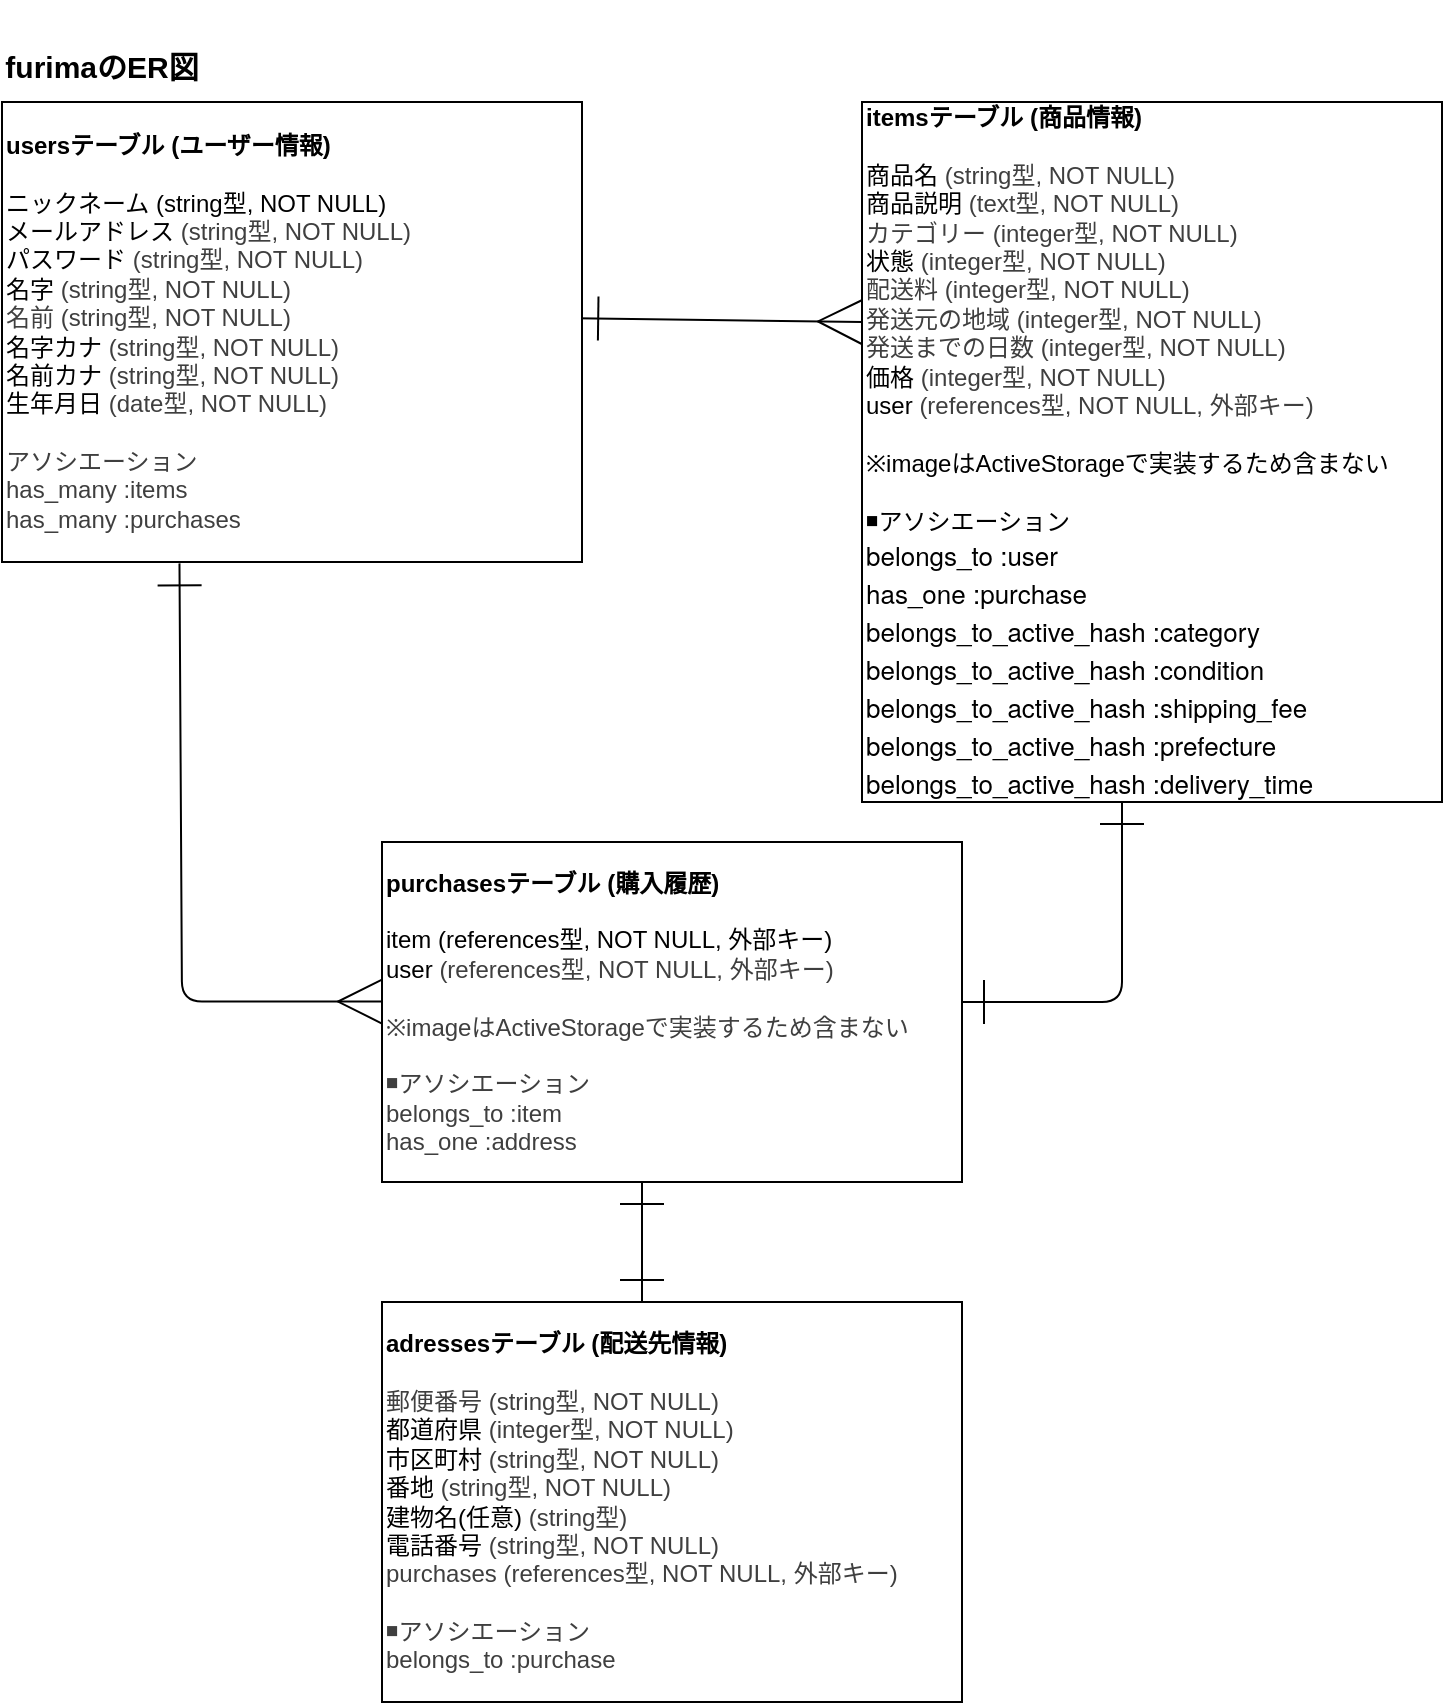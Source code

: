 <mxfile>
    <diagram id="U4kIuRbhecO1QbRN89tV" name="ページ1">
        <mxGraphModel dx="1888" dy="1595" grid="1" gridSize="10" guides="1" tooltips="1" connect="1" arrows="1" fold="1" page="1" pageScale="1" pageWidth="827" pageHeight="1169" math="0" shadow="0">
            <root>
                <mxCell id="0"/>
                <mxCell id="1" parent="0"/>
                <mxCell id="4" value="&lt;h1&gt;&lt;font style=&quot;font-size: 15px;&quot;&gt;furimaのER図&lt;/font&gt;&lt;/h1&gt;" style="whiteSpace=wrap;html=1;align=center;strokeColor=none;" parent="1" vertex="1">
                    <mxGeometry x="-800" y="-1150" width="100" height="40" as="geometry"/>
                </mxCell>
                <mxCell id="14" style="edgeStyle=none;html=1;exitX=0.99;exitY=0.47;exitDx=0;exitDy=0;entryX=0;entryY=0.5;entryDx=0;entryDy=0;targetPerimeterSpacing=6;sourcePerimeterSpacing=6;endSize=20;endArrow=ERmany;endFill=0;startSize=20;strokeColor=default;startArrow=ERone;startFill=0;exitPerimeter=0;" parent="1" source="12" edge="1">
                    <mxGeometry relative="1" as="geometry">
                        <mxPoint x="-520.87" y="-998.4" as="sourcePoint"/>
                        <mxPoint x="-370" y="-1000" as="targetPoint"/>
                    </mxGeometry>
                </mxCell>
                <mxCell id="12" value="&lt;div&gt;&lt;b&gt;usersテーブル (ユーザー情報)&lt;/b&gt;&lt;/div&gt;&lt;div&gt;&lt;br&gt;&lt;/div&gt;&lt;div&gt;ニックネーム (string型, NOT NULL)&lt;/div&gt;&lt;div&gt;&lt;span style=&quot;background-color: transparent;&quot;&gt;メールアドレス&lt;/span&gt;&lt;span style=&quot;color: rgb(63, 63, 63); background-color: transparent;&quot;&gt;&amp;nbsp;&lt;/span&gt;&lt;span style=&quot;color: rgb(63, 63, 63); background-color: transparent;&quot;&gt;(string型, NOT NULL)&lt;/span&gt;&lt;/div&gt;&lt;div&gt;パスワード&lt;span style=&quot;background-color: transparent; color: rgb(63, 63, 63);&quot;&gt;&amp;nbsp;&lt;/span&gt;&lt;span style=&quot;background-color: transparent; color: rgb(63, 63, 63);&quot;&gt;(string型, NOT NULL)&lt;/span&gt;&lt;/div&gt;&lt;div&gt;名字&lt;span style=&quot;background-color: transparent; color: rgb(63, 63, 63);&quot;&gt;&amp;nbsp;&lt;/span&gt;&lt;span style=&quot;background-color: transparent; color: rgb(63, 63, 63);&quot;&gt;(string型, NOT NULL)&lt;/span&gt;&lt;/div&gt;&lt;div&gt;&lt;span style=&quot;background-color: transparent; color: rgb(63, 63, 63);&quot;&gt;名前&amp;nbsp;&lt;/span&gt;&lt;span style=&quot;background-color: transparent; color: rgb(63, 63, 63);&quot;&gt;(string型, NOT NULL)&lt;/span&gt;&lt;/div&gt;&lt;div&gt;名字カナ&lt;span style=&quot;background-color: transparent; color: rgb(63, 63, 63);&quot;&gt;&amp;nbsp;&lt;/span&gt;&lt;span style=&quot;background-color: transparent; color: rgb(63, 63, 63);&quot;&gt;(string型, NOT NULL)&lt;/span&gt;&lt;/div&gt;&lt;div&gt;名前カナ&lt;span style=&quot;background-color: transparent; color: rgb(63, 63, 63);&quot;&gt;&amp;nbsp;&lt;/span&gt;&lt;span style=&quot;background-color: transparent; color: rgb(63, 63, 63);&quot;&gt;(string型, NOT NULL)&lt;/span&gt;&lt;/div&gt;&lt;div&gt;生年月日&lt;span style=&quot;background-color: transparent; color: rgb(63, 63, 63);&quot;&gt;&amp;nbsp;&lt;/span&gt;&lt;span style=&quot;background-color: transparent; color: rgb(63, 63, 63);&quot;&gt;(date型, NOT NULL)&lt;/span&gt;&lt;/div&gt;&lt;div&gt;&lt;span style=&quot;background-color: transparent; color: rgb(63, 63, 63);&quot;&gt;&lt;br&gt;&lt;/span&gt;&lt;/div&gt;&lt;div&gt;&lt;span style=&quot;background-color: transparent; color: rgb(63, 63, 63);&quot;&gt;アソシエーション&lt;/span&gt;&lt;/div&gt;&lt;div&gt;&lt;span style=&quot;background-color: transparent; color: rgb(63, 63, 63);&quot;&gt;has_many :items&lt;/span&gt;&lt;/div&gt;&lt;div&gt;&lt;span style=&quot;background-color: transparent; color: rgb(63, 63, 63);&quot;&gt;has_many :purchases&lt;/span&gt;&lt;/div&gt;" style="whiteSpace=wrap;html=1;align=left;" parent="1" vertex="1">
                    <mxGeometry x="-800" y="-1110" width="290" height="230" as="geometry"/>
                </mxCell>
                <mxCell id="20" style="edgeStyle=none;html=1;endSize=20;startSize=20;endArrow=ERone;endFill=0;startArrow=ERone;startFill=0;" parent="1" edge="1">
                    <mxGeometry relative="1" as="geometry">
                        <mxPoint x="-240" y="-760" as="sourcePoint"/>
                        <mxPoint x="-320" y="-660" as="targetPoint"/>
                        <Array as="points">
                            <mxPoint x="-240" y="-660"/>
                        </Array>
                    </mxGeometry>
                </mxCell>
                <mxCell id="13" value="&lt;div&gt;&lt;b&gt;itemsテーブル (商品情報)&lt;/b&gt;&lt;/div&gt;&lt;div&gt;&lt;br&gt;&lt;/div&gt;&lt;div&gt;商品名&lt;span style=&quot;color: rgb(63, 63, 63); background-color: transparent;&quot;&gt;&amp;nbsp;&lt;/span&gt;&lt;span style=&quot;color: rgb(63, 63, 63); background-color: transparent;&quot;&gt;(string型, NOT NULL)&lt;/span&gt;&lt;/div&gt;&lt;div&gt;商品説明&lt;span style=&quot;color: rgb(63, 63, 63); background-color: transparent;&quot;&gt;&amp;nbsp;&lt;/span&gt;&lt;span style=&quot;color: rgb(63, 63, 63); background-color: transparent;&quot;&gt;(text型, NOT NULL)&lt;/span&gt;&lt;/div&gt;&lt;div&gt;&lt;span style=&quot;color: rgb(63, 63, 63); background-color: transparent;&quot;&gt;カテゴリー (integer型, NOT NULL)&lt;/span&gt;&lt;/div&gt;&lt;div&gt;状態&lt;span style=&quot;color: rgb(63, 63, 63); background-color: transparent;&quot;&gt;&amp;nbsp;&lt;/span&gt;&lt;span style=&quot;color: rgb(63, 63, 63); background-color: transparent;&quot;&gt;(integer型, NOT NULL)&lt;/span&gt;&lt;/div&gt;&lt;div&gt;&lt;span style=&quot;color: rgb(63, 63, 63); background-color: transparent;&quot;&gt;配送料&lt;/span&gt;&lt;span style=&quot;color: rgb(63, 63, 63); background-color: transparent;&quot;&gt;&amp;nbsp;&lt;/span&gt;&lt;span style=&quot;color: rgb(63, 63, 63); background-color: transparent;&quot;&gt;(integer型, NOT NULL)&lt;/span&gt;&lt;/div&gt;&lt;div&gt;&lt;span style=&quot;color: rgb(63, 63, 63); background-color: transparent;&quot;&gt;発送元の地域&lt;/span&gt;&lt;span style=&quot;color: rgb(63, 63, 63); background-color: transparent;&quot;&gt;&amp;nbsp;&lt;/span&gt;&lt;span style=&quot;color: rgb(63, 63, 63); background-color: transparent;&quot;&gt;(integer型, NOT NULL)&lt;/span&gt;&lt;/div&gt;&lt;div&gt;&lt;span style=&quot;color: rgb(63, 63, 63); background-color: transparent;&quot;&gt;発送までの日数&lt;/span&gt;&lt;span style=&quot;color: rgb(63, 63, 63); background-color: transparent;&quot;&gt;&amp;nbsp;&lt;/span&gt;&lt;span style=&quot;color: rgb(63, 63, 63); background-color: transparent;&quot;&gt;(integer型, NOT NULL)&lt;/span&gt;&lt;/div&gt;&lt;div&gt;価格&lt;span style=&quot;color: rgb(63, 63, 63); background-color: transparent;&quot;&gt;&amp;nbsp;&lt;/span&gt;&lt;span style=&quot;color: rgb(63, 63, 63); background-color: transparent;&quot;&gt;(integer型, NOT NULL)&lt;/span&gt;&lt;/div&gt;&lt;div&gt;user&lt;span style=&quot;color: rgb(63, 63, 63); background-color: transparent;&quot;&gt;&amp;nbsp;&lt;/span&gt;&lt;span style=&quot;color: rgb(63, 63, 63); background-color: transparent;&quot;&gt;(references型, NOT NULL, 外部キー)&lt;/span&gt;&lt;/div&gt;&lt;div&gt;&lt;br&gt;&lt;/div&gt;&lt;div&gt;※imageはActiveStorageで実装するため含まない&lt;/div&gt;&lt;div&gt;&lt;br&gt;&lt;/div&gt;&lt;div&gt;◾️アソシエーション&lt;/div&gt;&lt;div&gt;&lt;p style=&quot;margin: 0px; font-variant-numeric: normal; font-variant-east-asian: normal; font-variant-alternates: normal; font-size-adjust: none; font-kerning: auto; font-optical-sizing: auto; font-feature-settings: normal; font-variation-settings: normal; font-variant-position: normal; font-variant-emoji: normal; font-stretch: normal; font-size: 13px; line-height: normal; font-family: &amp;quot;Helvetica Neue&amp;quot;; color: rgb(0, 0, 0);&quot; class=&quot;p1&quot;&gt;belongs_to :user&lt;/p&gt;&lt;p style=&quot;margin: 0px; font-variant-numeric: normal; font-variant-east-asian: normal; font-variant-alternates: normal; font-size-adjust: none; font-kerning: auto; font-optical-sizing: auto; font-feature-settings: normal; font-variation-settings: normal; font-variant-position: normal; font-variant-emoji: normal; font-stretch: normal; font-size: 13px; line-height: normal; font-family: &amp;quot;Helvetica Neue&amp;quot;; color: rgb(0, 0, 0);&quot; class=&quot;p1&quot;&gt;has_one :purchase&lt;/p&gt;&lt;p style=&quot;margin: 0px; font-variant-numeric: normal; font-variant-east-asian: normal; font-variant-alternates: normal; font-size-adjust: none; font-kerning: auto; font-optical-sizing: auto; font-feature-settings: normal; font-variation-settings: normal; font-variant-position: normal; font-variant-emoji: normal; font-stretch: normal; font-size: 13px; line-height: normal; font-family: &amp;quot;Helvetica Neue&amp;quot;; color: rgb(0, 0, 0);&quot; class=&quot;p1&quot;&gt;belongs_to_active_hash :category&lt;/p&gt;&lt;p style=&quot;margin: 0px; font-variant-numeric: normal; font-variant-east-asian: normal; font-variant-alternates: normal; font-size-adjust: none; font-kerning: auto; font-optical-sizing: auto; font-feature-settings: normal; font-variation-settings: normal; font-variant-position: normal; font-variant-emoji: normal; font-stretch: normal; font-size: 13px; line-height: normal; font-family: &amp;quot;Helvetica Neue&amp;quot;; color: rgb(0, 0, 0);&quot; class=&quot;p1&quot;&gt;belongs_to_active_hash :condition&lt;/p&gt;&lt;p style=&quot;margin: 0px; font-variant-numeric: normal; font-variant-east-asian: normal; font-variant-alternates: normal; font-size-adjust: none; font-kerning: auto; font-optical-sizing: auto; font-feature-settings: normal; font-variation-settings: normal; font-variant-position: normal; font-variant-emoji: normal; font-stretch: normal; font-size: 13px; line-height: normal; font-family: &amp;quot;Helvetica Neue&amp;quot;; color: rgb(0, 0, 0);&quot; class=&quot;p1&quot;&gt;belongs_to_active_hash :shipping_fee&lt;/p&gt;&lt;p style=&quot;margin: 0px; font-variant-numeric: normal; font-variant-east-asian: normal; font-variant-alternates: normal; font-size-adjust: none; font-kerning: auto; font-optical-sizing: auto; font-feature-settings: normal; font-variation-settings: normal; font-variant-position: normal; font-variant-emoji: normal; font-stretch: normal; font-size: 13px; line-height: normal; font-family: &amp;quot;Helvetica Neue&amp;quot;; color: rgb(0, 0, 0);&quot; class=&quot;p1&quot;&gt;belongs_to_active_hash :prefecture&lt;/p&gt;&lt;p style=&quot;margin: 0px; font-variant-numeric: normal; font-variant-east-asian: normal; font-variant-alternates: normal; font-size-adjust: none; font-kerning: auto; font-optical-sizing: auto; font-feature-settings: normal; font-variation-settings: normal; font-variant-position: normal; font-variant-emoji: normal; font-stretch: normal; font-size: 13px; line-height: normal; font-family: &amp;quot;Helvetica Neue&amp;quot;; color: rgb(0, 0, 0);&quot; class=&quot;p1&quot;&gt;belongs_to_active_hash :delivery_time&lt;/p&gt;&lt;/div&gt;" style="whiteSpace=wrap;html=1;align=left;" parent="1" vertex="1">
                    <mxGeometry x="-370" y="-1110" width="290" height="350" as="geometry"/>
                </mxCell>
                <mxCell id="16" value="&lt;div&gt;&lt;b&gt;purchasesテーブル (購入履歴)&lt;/b&gt;&lt;/div&gt;&lt;div&gt;&lt;br&gt;&lt;/div&gt;&lt;div&gt;item (references型, NOT NULL, 外部キー)&lt;/div&gt;&lt;div&gt;user&lt;span style=&quot;color: rgb(63, 63, 63); background-color: transparent;&quot;&gt;&amp;nbsp;&lt;/span&gt;&lt;span style=&quot;color: rgb(63, 63, 63); background-color: transparent;&quot;&gt;(references型, NOT NULL, 外部キー)&lt;/span&gt;&lt;/div&gt;&lt;div&gt;&lt;span style=&quot;background-color: transparent; color: rgb(63, 63, 63);&quot;&gt;&lt;br&gt;&lt;/span&gt;&lt;/div&gt;&lt;div&gt;&lt;span style=&quot;background-color: transparent; color: rgb(63, 63, 63);&quot;&gt;&lt;span style=&quot;color: rgb(63, 63, 63);&quot;&gt;※imageはActiveStorageで実装するため含まない&lt;/span&gt;&lt;/span&gt;&lt;/div&gt;&lt;div&gt;&lt;span style=&quot;background-color: transparent; color: rgb(63, 63, 63);&quot;&gt;&lt;span style=&quot;color: rgb(63, 63, 63);&quot;&gt;&lt;br&gt;&lt;/span&gt;&lt;/span&gt;&lt;/div&gt;&lt;div&gt;&lt;span style=&quot;background-color: transparent; color: rgb(63, 63, 63);&quot;&gt;&lt;span style=&quot;color: rgb(63, 63, 63);&quot;&gt;◾️アソシエーション&lt;/span&gt;&lt;/span&gt;&lt;/div&gt;&lt;div&gt;&lt;span style=&quot;background-color: transparent; color: rgb(63, 63, 63);&quot;&gt;&lt;span style=&quot;color: rgb(63, 63, 63);&quot;&gt;belongs_to :item&lt;/span&gt;&lt;/span&gt;&lt;/div&gt;&lt;div&gt;&lt;span style=&quot;background-color: transparent; color: rgb(63, 63, 63);&quot;&gt;&lt;span style=&quot;color: rgb(63, 63, 63);&quot;&gt;has_one :address&lt;/span&gt;&lt;/span&gt;&lt;/div&gt;" style="whiteSpace=wrap;html=1;align=left;" parent="1" vertex="1">
                    <mxGeometry x="-610" y="-740" width="290" height="170" as="geometry"/>
                </mxCell>
                <mxCell id="17" value="&lt;div&gt;&lt;b&gt;adressesテーブル (配送先情報)&lt;/b&gt;&lt;/div&gt;&lt;div&gt;&lt;br&gt;&lt;/div&gt;&lt;div&gt;&lt;span style=&quot;background-color: transparent; color: rgb(63, 63, 63);&quot;&gt;郵便番号&amp;nbsp;&lt;/span&gt;&lt;span style=&quot;background-color: transparent; color: rgb(63, 63, 63);&quot;&gt;(string型, NOT NULL)&lt;/span&gt;&lt;/div&gt;&lt;div&gt;都道府県&lt;span style=&quot;background-color: transparent; color: rgb(63, 63, 63);&quot;&gt;&amp;nbsp;&lt;/span&gt;&lt;span style=&quot;background-color: transparent; color: rgb(63, 63, 63);&quot;&gt;(integer型, NOT NULL)&lt;/span&gt;&lt;/div&gt;&lt;div&gt;市区町村&lt;span style=&quot;background-color: transparent; color: rgb(63, 63, 63);&quot;&gt;&amp;nbsp;&lt;/span&gt;&lt;span style=&quot;background-color: transparent; color: rgb(63, 63, 63);&quot;&gt;(string型, NOT NULL)&lt;/span&gt;&lt;/div&gt;&lt;div&gt;番地&lt;span style=&quot;background-color: transparent; color: rgb(63, 63, 63);&quot;&gt;&amp;nbsp;&lt;/span&gt;&lt;span style=&quot;background-color: transparent; color: rgb(63, 63, 63);&quot;&gt;(string型, NOT NULL)&lt;/span&gt;&lt;/div&gt;&lt;div&gt;建物名(任意)&lt;span style=&quot;background-color: transparent; color: rgb(63, 63, 63);&quot;&gt;&amp;nbsp;&lt;/span&gt;&lt;span style=&quot;background-color: transparent; color: rgb(63, 63, 63);&quot;&gt;(string型)&lt;/span&gt;&lt;/div&gt;&lt;div&gt;電話番号&lt;span style=&quot;background-color: transparent; color: rgb(63, 63, 63);&quot;&gt;&amp;nbsp;&lt;/span&gt;&lt;span style=&quot;background-color: transparent; color: rgb(63, 63, 63);&quot;&gt;(string型, NOT NULL)&lt;/span&gt;&lt;/div&gt;&lt;div&gt;&lt;span style=&quot;background-color: transparent; color: rgb(63, 63, 63);&quot;&gt;purchases (references型, NOT NULL, 外部キー)&lt;/span&gt;&lt;/div&gt;&lt;div&gt;&lt;span style=&quot;background-color: transparent; color: rgb(63, 63, 63);&quot;&gt;&lt;br&gt;&lt;/span&gt;&lt;/div&gt;&lt;div&gt;&lt;span style=&quot;background-color: transparent; color: rgb(63, 63, 63);&quot;&gt;◾️アソシエーション&lt;/span&gt;&lt;/div&gt;&lt;div&gt;&lt;span style=&quot;background-color: transparent; color: rgb(63, 63, 63);&quot;&gt;belongs_to :purchase&lt;/span&gt;&lt;/div&gt;" style="whiteSpace=wrap;html=1;align=left;" parent="1" vertex="1">
                    <mxGeometry x="-610" y="-510" width="290" height="200" as="geometry"/>
                </mxCell>
                <mxCell id="21" style="edgeStyle=none;html=1;endSize=20;startSize=20;endArrow=ERone;endFill=0;startArrow=ERone;startFill=0;" parent="1" edge="1">
                    <mxGeometry relative="1" as="geometry">
                        <mxPoint x="-480" y="-570" as="sourcePoint"/>
                        <mxPoint x="-480" y="-510" as="targetPoint"/>
                    </mxGeometry>
                </mxCell>
                <mxCell id="24" style="edgeStyle=none;html=1;endSize=20;startSize=20;endArrow=ERmany;endFill=0;startArrow=ERone;startFill=0;exitX=0.306;exitY=1.003;exitDx=0;exitDy=0;exitPerimeter=0;" parent="1" source="12" edge="1">
                    <mxGeometry relative="1" as="geometry">
                        <mxPoint x="-711.55" y="-840" as="sourcePoint"/>
                        <mxPoint x="-610" y="-660.23" as="targetPoint"/>
                        <Array as="points">
                            <mxPoint x="-710" y="-660.23"/>
                        </Array>
                    </mxGeometry>
                </mxCell>
            </root>
        </mxGraphModel>
    </diagram>
</mxfile>